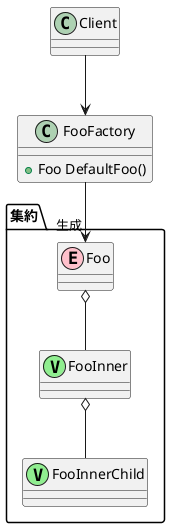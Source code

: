@startuml

package 集約 {
  class Foo<<(E, pink)>>
  Foo o-- FooInner

  class FooInner<<(V, lightgreen)>>
  FooInner o-- FooInnerChild

  class FooInnerChild<<(V, lightgreen)>>
}

class FooFactory {
  + Foo DefaultFoo()
}
FooFactory --> "生成" Foo

class Client
Client --> FooFactory

@enduml

